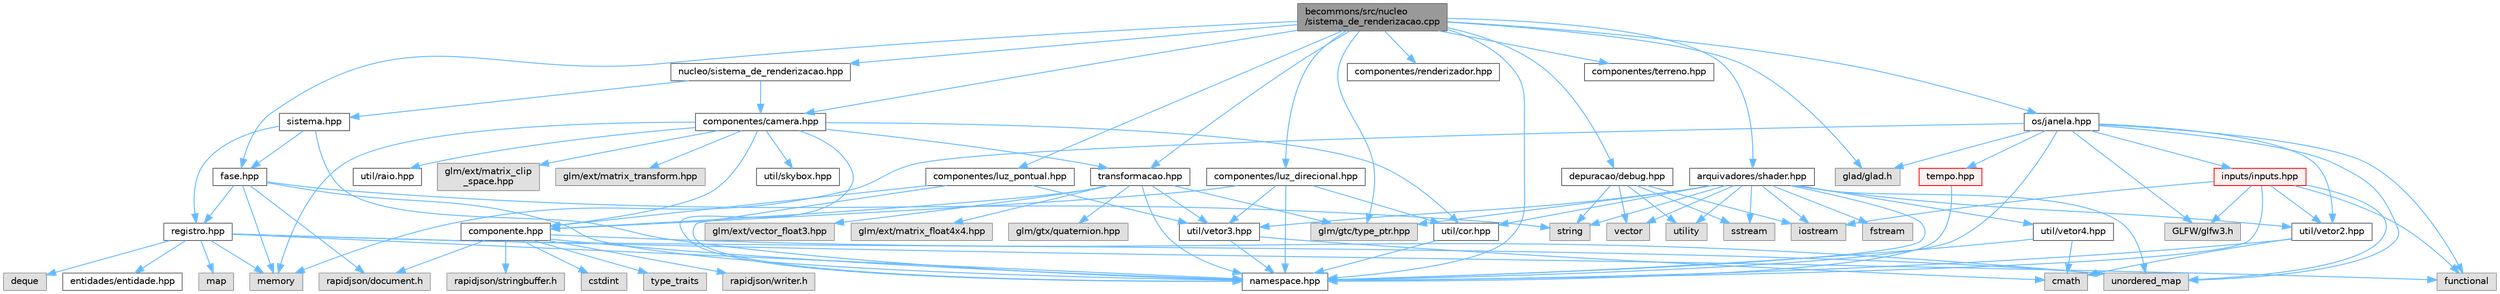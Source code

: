 digraph "becommons/src/nucleo/sistema_de_renderizacao.cpp"
{
 // LATEX_PDF_SIZE
  bgcolor="transparent";
  edge [fontname=Helvetica,fontsize=10,labelfontname=Helvetica,labelfontsize=10];
  node [fontname=Helvetica,fontsize=10,shape=box,height=0.2,width=0.4];
  Node1 [id="Node000001",label="becommons/src/nucleo\l/sistema_de_renderizacao.cpp",height=0.2,width=0.4,color="gray40", fillcolor="grey60", style="filled", fontcolor="black",tooltip=" "];
  Node1 -> Node2 [id="edge1_Node000001_Node000002",color="steelblue1",style="solid",tooltip=" "];
  Node2 [id="Node000002",label="namespace.hpp",height=0.2,width=0.4,color="grey40", fillcolor="white", style="filled",URL="$db/d19/namespace_8hpp.html",tooltip=" "];
  Node1 -> Node3 [id="edge2_Node000001_Node000003",color="steelblue1",style="solid",tooltip=" "];
  Node3 [id="Node000003",label="glad/glad.h",height=0.2,width=0.4,color="grey60", fillcolor="#E0E0E0", style="filled",tooltip=" "];
  Node1 -> Node4 [id="edge3_Node000001_Node000004",color="steelblue1",style="solid",tooltip=" "];
  Node4 [id="Node000004",label="nucleo/sistema_de_renderizacao.hpp",height=0.2,width=0.4,color="grey40", fillcolor="white", style="filled",URL="$da/d6f/sistema__de__renderizacao_8hpp.html",tooltip="Gerencia a renderizacao."];
  Node4 -> Node5 [id="edge4_Node000004_Node000005",color="steelblue1",style="solid",tooltip=" "];
  Node5 [id="Node000005",label="sistema.hpp",height=0.2,width=0.4,color="grey40", fillcolor="white", style="filled",URL="$d1/de7/nucleo_2sistema_8hpp.html",tooltip=" "];
  Node5 -> Node2 [id="edge5_Node000005_Node000002",color="steelblue1",style="solid",tooltip=" "];
  Node5 -> Node6 [id="edge6_Node000005_Node000006",color="steelblue1",style="solid",tooltip=" "];
  Node6 [id="Node000006",label="fase.hpp",height=0.2,width=0.4,color="grey40", fillcolor="white", style="filled",URL="$d7/d3b/fase_8hpp.html",tooltip="Gerencia sistemas numa fase."];
  Node6 -> Node7 [id="edge7_Node000006_Node000007",color="steelblue1",style="solid",tooltip=" "];
  Node7 [id="Node000007",label="string",height=0.2,width=0.4,color="grey60", fillcolor="#E0E0E0", style="filled",tooltip=" "];
  Node6 -> Node8 [id="edge8_Node000006_Node000008",color="steelblue1",style="solid",tooltip=" "];
  Node8 [id="Node000008",label="memory",height=0.2,width=0.4,color="grey60", fillcolor="#E0E0E0", style="filled",tooltip=" "];
  Node6 -> Node9 [id="edge9_Node000006_Node000009",color="steelblue1",style="solid",tooltip=" "];
  Node9 [id="Node000009",label="rapidjson/document.h",height=0.2,width=0.4,color="grey60", fillcolor="#E0E0E0", style="filled",tooltip=" "];
  Node6 -> Node2 [id="edge10_Node000006_Node000002",color="steelblue1",style="solid",tooltip=" "];
  Node6 -> Node10 [id="edge11_Node000006_Node000010",color="steelblue1",style="solid",tooltip=" "];
  Node10 [id="Node000010",label="registro.hpp",height=0.2,width=0.4,color="grey40", fillcolor="white", style="filled",URL="$d3/d34/registro_8hpp.html",tooltip="Inclusoes e definições relacionadas à registro."];
  Node10 -> Node11 [id="edge12_Node000010_Node000011",color="steelblue1",style="solid",tooltip=" "];
  Node11 [id="Node000011",label="unordered_map",height=0.2,width=0.4,color="grey60", fillcolor="#E0E0E0", style="filled",tooltip=" "];
  Node10 -> Node12 [id="edge13_Node000010_Node000012",color="steelblue1",style="solid",tooltip=" "];
  Node12 [id="Node000012",label="map",height=0.2,width=0.4,color="grey60", fillcolor="#E0E0E0", style="filled",tooltip=" "];
  Node10 -> Node13 [id="edge14_Node000010_Node000013",color="steelblue1",style="solid",tooltip=" "];
  Node13 [id="Node000013",label="deque",height=0.2,width=0.4,color="grey60", fillcolor="#E0E0E0", style="filled",tooltip=" "];
  Node10 -> Node8 [id="edge15_Node000010_Node000008",color="steelblue1",style="solid",tooltip=" "];
  Node10 -> Node14 [id="edge16_Node000010_Node000014",color="steelblue1",style="solid",tooltip=" "];
  Node14 [id="Node000014",label="functional",height=0.2,width=0.4,color="grey60", fillcolor="#E0E0E0", style="filled",tooltip=" "];
  Node10 -> Node2 [id="edge17_Node000010_Node000002",color="steelblue1",style="solid",tooltip=" "];
  Node10 -> Node15 [id="edge18_Node000010_Node000015",color="steelblue1",style="solid",tooltip=" "];
  Node15 [id="Node000015",label="entidades/entidade.hpp",height=0.2,width=0.4,color="grey40", fillcolor="white", style="filled",URL="$d3/d94/entidade_8hpp.html",tooltip="Inclusoes e defini��es relacionadas � entidade/."];
  Node5 -> Node10 [id="edge19_Node000005_Node000010",color="steelblue1",style="solid",tooltip=" "];
  Node4 -> Node16 [id="edge20_Node000004_Node000016",color="steelblue1",style="solid",tooltip=" "];
  Node16 [id="Node000016",label="componentes/camera.hpp",height=0.2,width=0.4,color="grey40", fillcolor="white", style="filled",URL="$d0/d8a/camera_8hpp.html",tooltip="Estrutura básica de câmera."];
  Node16 -> Node17 [id="edge21_Node000016_Node000017",color="steelblue1",style="solid",tooltip=" "];
  Node17 [id="Node000017",label="glm/ext/matrix_clip\l_space.hpp",height=0.2,width=0.4,color="grey60", fillcolor="#E0E0E0", style="filled",tooltip=" "];
  Node16 -> Node18 [id="edge22_Node000016_Node000018",color="steelblue1",style="solid",tooltip=" "];
  Node18 [id="Node000018",label="glm/ext/matrix_transform.hpp",height=0.2,width=0.4,color="grey60", fillcolor="#E0E0E0", style="filled",tooltip=" "];
  Node16 -> Node8 [id="edge23_Node000016_Node000008",color="steelblue1",style="solid",tooltip=" "];
  Node16 -> Node2 [id="edge24_Node000016_Node000002",color="steelblue1",style="solid",tooltip=" "];
  Node16 -> Node19 [id="edge25_Node000016_Node000019",color="steelblue1",style="solid",tooltip=" "];
  Node19 [id="Node000019",label="componente.hpp",height=0.2,width=0.4,color="grey40", fillcolor="white", style="filled",URL="$db/de2/componente_8hpp.html",tooltip="Estrutura base para componetes."];
  Node19 -> Node11 [id="edge26_Node000019_Node000011",color="steelblue1",style="solid",tooltip=" "];
  Node19 -> Node20 [id="edge27_Node000019_Node000020",color="steelblue1",style="solid",tooltip=" "];
  Node20 [id="Node000020",label="cstdint",height=0.2,width=0.4,color="grey60", fillcolor="#E0E0E0", style="filled",tooltip=" "];
  Node19 -> Node21 [id="edge28_Node000019_Node000021",color="steelblue1",style="solid",tooltip=" "];
  Node21 [id="Node000021",label="type_traits",height=0.2,width=0.4,color="grey60", fillcolor="#E0E0E0", style="filled",tooltip=" "];
  Node19 -> Node9 [id="edge29_Node000019_Node000009",color="steelblue1",style="solid",tooltip=" "];
  Node19 -> Node22 [id="edge30_Node000019_Node000022",color="steelblue1",style="solid",tooltip=" "];
  Node22 [id="Node000022",label="rapidjson/writer.h",height=0.2,width=0.4,color="grey60", fillcolor="#E0E0E0", style="filled",tooltip=" "];
  Node19 -> Node23 [id="edge31_Node000019_Node000023",color="steelblue1",style="solid",tooltip=" "];
  Node23 [id="Node000023",label="rapidjson/stringbuffer.h",height=0.2,width=0.4,color="grey60", fillcolor="#E0E0E0", style="filled",tooltip=" "];
  Node19 -> Node2 [id="edge32_Node000019_Node000002",color="steelblue1",style="solid",tooltip=" "];
  Node16 -> Node24 [id="edge33_Node000016_Node000024",color="steelblue1",style="solid",tooltip=" "];
  Node24 [id="Node000024",label="transformacao.hpp",height=0.2,width=0.4,color="grey40", fillcolor="white", style="filled",URL="$d4/dcc/transformacao_8hpp.html",tooltip="Calcula a mtriz de modelo para um objeto 3d qualquer."];
  Node24 -> Node2 [id="edge34_Node000024_Node000002",color="steelblue1",style="solid",tooltip=" "];
  Node24 -> Node19 [id="edge35_Node000024_Node000019",color="steelblue1",style="solid",tooltip=" "];
  Node24 -> Node25 [id="edge36_Node000024_Node000025",color="steelblue1",style="solid",tooltip=" "];
  Node25 [id="Node000025",label="util/vetor3.hpp",height=0.2,width=0.4,color="grey40", fillcolor="white", style="filled",URL="$d5/d2b/vetor3_8hpp.html",tooltip=" "];
  Node25 -> Node26 [id="edge37_Node000025_Node000026",color="steelblue1",style="solid",tooltip=" "];
  Node26 [id="Node000026",label="cmath",height=0.2,width=0.4,color="grey60", fillcolor="#E0E0E0", style="filled",tooltip=" "];
  Node25 -> Node2 [id="edge38_Node000025_Node000002",color="steelblue1",style="solid",tooltip=" "];
  Node24 -> Node27 [id="edge39_Node000024_Node000027",color="steelblue1",style="solid",tooltip=" "];
  Node27 [id="Node000027",label="glm/ext/vector_float3.hpp",height=0.2,width=0.4,color="grey60", fillcolor="#E0E0E0", style="filled",tooltip=" "];
  Node24 -> Node28 [id="edge40_Node000024_Node000028",color="steelblue1",style="solid",tooltip=" "];
  Node28 [id="Node000028",label="glm/ext/matrix_float4x4.hpp",height=0.2,width=0.4,color="grey60", fillcolor="#E0E0E0", style="filled",tooltip=" "];
  Node24 -> Node29 [id="edge41_Node000024_Node000029",color="steelblue1",style="solid",tooltip=" "];
  Node29 [id="Node000029",label="glm/gtc/type_ptr.hpp",height=0.2,width=0.4,color="grey60", fillcolor="#E0E0E0", style="filled",tooltip=" "];
  Node24 -> Node30 [id="edge42_Node000024_Node000030",color="steelblue1",style="solid",tooltip=" "];
  Node30 [id="Node000030",label="glm/gtx/quaternion.hpp",height=0.2,width=0.4,color="grey60", fillcolor="#E0E0E0", style="filled",tooltip=" "];
  Node16 -> Node31 [id="edge43_Node000016_Node000031",color="steelblue1",style="solid",tooltip=" "];
  Node31 [id="Node000031",label="util/skybox.hpp",height=0.2,width=0.4,color="grey40", fillcolor="white", style="filled",URL="$dd/dbf/skybox_8hpp_source.html",tooltip=" "];
  Node16 -> Node32 [id="edge44_Node000016_Node000032",color="steelblue1",style="solid",tooltip=" "];
  Node32 [id="Node000032",label="util/cor.hpp",height=0.2,width=0.4,color="grey40", fillcolor="white", style="filled",URL="$d3/d49/cor_8hpp.html",tooltip=" "];
  Node32 -> Node2 [id="edge45_Node000032_Node000002",color="steelblue1",style="solid",tooltip=" "];
  Node16 -> Node33 [id="edge46_Node000016_Node000033",color="steelblue1",style="solid",tooltip=" "];
  Node33 [id="Node000033",label="util/raio.hpp",height=0.2,width=0.4,color="grey40", fillcolor="white", style="filled",URL="$da/d11/raio_8hpp_source.html",tooltip=" "];
  Node1 -> Node34 [id="edge47_Node000001_Node000034",color="steelblue1",style="solid",tooltip=" "];
  Node34 [id="Node000034",label="componentes/renderizador.hpp",height=0.2,width=0.4,color="grey40", fillcolor="white", style="filled",URL="$d7/d43/renderizador_8hpp_source.html",tooltip=" "];
  Node1 -> Node24 [id="edge48_Node000001_Node000024",color="steelblue1",style="solid",tooltip=" "];
  Node1 -> Node35 [id="edge49_Node000001_Node000035",color="steelblue1",style="solid",tooltip=" "];
  Node35 [id="Node000035",label="componentes/luz_direcional.hpp",height=0.2,width=0.4,color="grey40", fillcolor="white", style="filled",URL="$da/dd5/luz__direcional_8hpp.html",tooltip=" "];
  Node35 -> Node2 [id="edge50_Node000035_Node000002",color="steelblue1",style="solid",tooltip=" "];
  Node35 -> Node19 [id="edge51_Node000035_Node000019",color="steelblue1",style="solid",tooltip=" "];
  Node35 -> Node25 [id="edge52_Node000035_Node000025",color="steelblue1",style="solid",tooltip=" "];
  Node35 -> Node32 [id="edge53_Node000035_Node000032",color="steelblue1",style="solid",tooltip=" "];
  Node1 -> Node36 [id="edge54_Node000001_Node000036",color="steelblue1",style="solid",tooltip=" "];
  Node36 [id="Node000036",label="componentes/luz_pontual.hpp",height=0.2,width=0.4,color="grey40", fillcolor="white", style="filled",URL="$d9/d8b/luz__pontual_8hpp.html",tooltip=" "];
  Node36 -> Node2 [id="edge55_Node000036_Node000002",color="steelblue1",style="solid",tooltip=" "];
  Node36 -> Node19 [id="edge56_Node000036_Node000019",color="steelblue1",style="solid",tooltip=" "];
  Node36 -> Node25 [id="edge57_Node000036_Node000025",color="steelblue1",style="solid",tooltip=" "];
  Node1 -> Node16 [id="edge58_Node000001_Node000016",color="steelblue1",style="solid",tooltip=" "];
  Node1 -> Node37 [id="edge59_Node000001_Node000037",color="steelblue1",style="solid",tooltip=" "];
  Node37 [id="Node000037",label="componentes/terreno.hpp",height=0.2,width=0.4,color="grey40", fillcolor="white", style="filled",URL="$d4/def/terreno_8hpp_source.html",tooltip=" "];
  Node1 -> Node6 [id="edge60_Node000001_Node000006",color="steelblue1",style="solid",tooltip=" "];
  Node1 -> Node38 [id="edge61_Node000001_Node000038",color="steelblue1",style="solid",tooltip=" "];
  Node38 [id="Node000038",label="arquivadores/shader.hpp",height=0.2,width=0.4,color="grey40", fillcolor="white", style="filled",URL="$d9/d52/shader_8hpp.html",tooltip="Gerencia os shaders GLSL."];
  Node38 -> Node7 [id="edge62_Node000038_Node000007",color="steelblue1",style="solid",tooltip=" "];
  Node38 -> Node39 [id="edge63_Node000038_Node000039",color="steelblue1",style="solid",tooltip=" "];
  Node39 [id="Node000039",label="fstream",height=0.2,width=0.4,color="grey60", fillcolor="#E0E0E0", style="filled",tooltip=" "];
  Node38 -> Node40 [id="edge64_Node000038_Node000040",color="steelblue1",style="solid",tooltip=" "];
  Node40 [id="Node000040",label="sstream",height=0.2,width=0.4,color="grey60", fillcolor="#E0E0E0", style="filled",tooltip=" "];
  Node38 -> Node41 [id="edge65_Node000038_Node000041",color="steelblue1",style="solid",tooltip=" "];
  Node41 [id="Node000041",label="iostream",height=0.2,width=0.4,color="grey60", fillcolor="#E0E0E0", style="filled",tooltip=" "];
  Node38 -> Node42 [id="edge66_Node000038_Node000042",color="steelblue1",style="solid",tooltip=" "];
  Node42 [id="Node000042",label="vector",height=0.2,width=0.4,color="grey60", fillcolor="#E0E0E0", style="filled",tooltip=" "];
  Node38 -> Node43 [id="edge67_Node000038_Node000043",color="steelblue1",style="solid",tooltip=" "];
  Node43 [id="Node000043",label="utility",height=0.2,width=0.4,color="grey60", fillcolor="#E0E0E0", style="filled",tooltip=" "];
  Node38 -> Node11 [id="edge68_Node000038_Node000011",color="steelblue1",style="solid",tooltip=" "];
  Node38 -> Node29 [id="edge69_Node000038_Node000029",color="steelblue1",style="solid",tooltip=" "];
  Node38 -> Node2 [id="edge70_Node000038_Node000002",color="steelblue1",style="solid",tooltip=" "];
  Node38 -> Node44 [id="edge71_Node000038_Node000044",color="steelblue1",style="solid",tooltip=" "];
  Node44 [id="Node000044",label="util/vetor4.hpp",height=0.2,width=0.4,color="grey40", fillcolor="white", style="filled",URL="$d8/d3f/vetor4_8hpp.html",tooltip=" "];
  Node44 -> Node26 [id="edge72_Node000044_Node000026",color="steelblue1",style="solid",tooltip=" "];
  Node44 -> Node2 [id="edge73_Node000044_Node000002",color="steelblue1",style="solid",tooltip=" "];
  Node38 -> Node45 [id="edge74_Node000038_Node000045",color="steelblue1",style="solid",tooltip=" "];
  Node45 [id="Node000045",label="util/vetor2.hpp",height=0.2,width=0.4,color="grey40", fillcolor="white", style="filled",URL="$dd/dcf/vetor2_8hpp.html",tooltip=" "];
  Node45 -> Node26 [id="edge75_Node000045_Node000026",color="steelblue1",style="solid",tooltip=" "];
  Node45 -> Node2 [id="edge76_Node000045_Node000002",color="steelblue1",style="solid",tooltip=" "];
  Node38 -> Node25 [id="edge77_Node000038_Node000025",color="steelblue1",style="solid",tooltip=" "];
  Node38 -> Node32 [id="edge78_Node000038_Node000032",color="steelblue1",style="solid",tooltip=" "];
  Node1 -> Node29 [id="edge79_Node000001_Node000029",color="steelblue1",style="solid",tooltip=" "];
  Node1 -> Node46 [id="edge80_Node000001_Node000046",color="steelblue1",style="solid",tooltip=" "];
  Node46 [id="Node000046",label="os/janela.hpp",height=0.2,width=0.4,color="grey40", fillcolor="white", style="filled",URL="$d3/df1/janela_8hpp.html",tooltip="Inicia e gerencia janela glfw."];
  Node46 -> Node14 [id="edge81_Node000046_Node000014",color="steelblue1",style="solid",tooltip=" "];
  Node46 -> Node8 [id="edge82_Node000046_Node000008",color="steelblue1",style="solid",tooltip=" "];
  Node46 -> Node11 [id="edge83_Node000046_Node000011",color="steelblue1",style="solid",tooltip=" "];
  Node46 -> Node3 [id="edge84_Node000046_Node000003",color="steelblue1",style="solid",tooltip=" "];
  Node46 -> Node47 [id="edge85_Node000046_Node000047",color="steelblue1",style="solid",tooltip=" "];
  Node47 [id="Node000047",label="GLFW/glfw3.h",height=0.2,width=0.4,color="grey60", fillcolor="#E0E0E0", style="filled",tooltip=" "];
  Node46 -> Node2 [id="edge86_Node000046_Node000002",color="steelblue1",style="solid",tooltip=" "];
  Node46 -> Node48 [id="edge87_Node000046_Node000048",color="steelblue1",style="solid",tooltip=" "];
  Node48 [id="Node000048",label="tempo.hpp",height=0.2,width=0.4,color="red", fillcolor="#FFF0F0", style="filled",URL="$df/d10/tempo_8hpp.html",tooltip="Inicia e gerencia o tempo."];
  Node48 -> Node2 [id="edge88_Node000048_Node000002",color="steelblue1",style="solid",tooltip=" "];
  Node46 -> Node45 [id="edge89_Node000046_Node000045",color="steelblue1",style="solid",tooltip=" "];
  Node46 -> Node51 [id="edge90_Node000046_Node000051",color="steelblue1",style="solid",tooltip=" "];
  Node51 [id="Node000051",label="inputs/inputs.hpp",height=0.2,width=0.4,color="red", fillcolor="#FFF0F0", style="filled",URL="$d1/da6/inputs_8hpp.html",tooltip=" "];
  Node51 -> Node47 [id="edge91_Node000051_Node000047",color="steelblue1",style="solid",tooltip=" "];
  Node51 -> Node41 [id="edge92_Node000051_Node000041",color="steelblue1",style="solid",tooltip=" "];
  Node51 -> Node11 [id="edge93_Node000051_Node000011",color="steelblue1",style="solid",tooltip=" "];
  Node51 -> Node14 [id="edge94_Node000051_Node000014",color="steelblue1",style="solid",tooltip=" "];
  Node51 -> Node2 [id="edge95_Node000051_Node000002",color="steelblue1",style="solid",tooltip=" "];
  Node51 -> Node45 [id="edge96_Node000051_Node000045",color="steelblue1",style="solid",tooltip=" "];
  Node1 -> Node53 [id="edge97_Node000001_Node000053",color="steelblue1",style="solid",tooltip=" "];
  Node53 [id="Node000053",label="depuracao/debug.hpp",height=0.2,width=0.4,color="grey40", fillcolor="white", style="filled",URL="$da/d7b/debug_8hpp.html",tooltip=" "];
  Node53 -> Node42 [id="edge98_Node000053_Node000042",color="steelblue1",style="solid",tooltip=" "];
  Node53 -> Node43 [id="edge99_Node000053_Node000043",color="steelblue1",style="solid",tooltip=" "];
  Node53 -> Node7 [id="edge100_Node000053_Node000007",color="steelblue1",style="solid",tooltip=" "];
  Node53 -> Node41 [id="edge101_Node000053_Node000041",color="steelblue1",style="solid",tooltip=" "];
  Node53 -> Node40 [id="edge102_Node000053_Node000040",color="steelblue1",style="solid",tooltip=" "];
}
